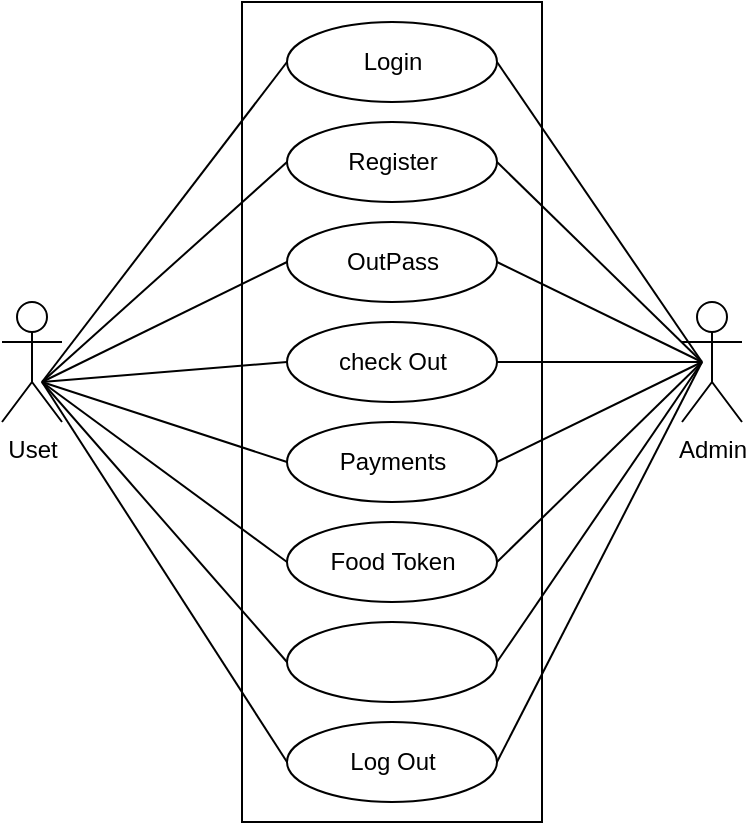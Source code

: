 <mxfile version="24.4.4" type="device">
  <diagram name="Page-1" id="2r0o-Lo8r2OWr5RHO6hy">
    <mxGraphModel dx="794" dy="454" grid="1" gridSize="10" guides="1" tooltips="1" connect="1" arrows="1" fold="1" page="1" pageScale="1" pageWidth="850" pageHeight="1100" math="0" shadow="0">
      <root>
        <mxCell id="0" />
        <mxCell id="1" parent="0" />
        <mxCell id="Yrg6-by2TGid8L8H5Sut-1" value="" style="rounded=0;whiteSpace=wrap;html=1;" vertex="1" parent="1">
          <mxGeometry x="320" y="50" width="150" height="410" as="geometry" />
        </mxCell>
        <mxCell id="Yrg6-by2TGid8L8H5Sut-2" value="Login" style="ellipse;whiteSpace=wrap;html=1;" vertex="1" parent="1">
          <mxGeometry x="342.5" y="60" width="105" height="40" as="geometry" />
        </mxCell>
        <mxCell id="Yrg6-by2TGid8L8H5Sut-3" value="Register" style="ellipse;whiteSpace=wrap;html=1;" vertex="1" parent="1">
          <mxGeometry x="342.5" y="110" width="105" height="40" as="geometry" />
        </mxCell>
        <mxCell id="Yrg6-by2TGid8L8H5Sut-4" value="OutPass" style="ellipse;whiteSpace=wrap;html=1;" vertex="1" parent="1">
          <mxGeometry x="342.5" y="160" width="105" height="40" as="geometry" />
        </mxCell>
        <mxCell id="Yrg6-by2TGid8L8H5Sut-5" value="" style="ellipse;whiteSpace=wrap;html=1;" vertex="1" parent="1">
          <mxGeometry x="342.5" y="360" width="105" height="40" as="geometry" />
        </mxCell>
        <mxCell id="Yrg6-by2TGid8L8H5Sut-6" value="Food Token" style="ellipse;whiteSpace=wrap;html=1;" vertex="1" parent="1">
          <mxGeometry x="342.5" y="310" width="105" height="40" as="geometry" />
        </mxCell>
        <mxCell id="Yrg6-by2TGid8L8H5Sut-7" value="Payments" style="ellipse;whiteSpace=wrap;html=1;" vertex="1" parent="1">
          <mxGeometry x="342.5" y="260" width="105" height="40" as="geometry" />
        </mxCell>
        <mxCell id="Yrg6-by2TGid8L8H5Sut-8" value="check Out" style="ellipse;whiteSpace=wrap;html=1;" vertex="1" parent="1">
          <mxGeometry x="342.5" y="210" width="105" height="40" as="geometry" />
        </mxCell>
        <mxCell id="Yrg6-by2TGid8L8H5Sut-9" value="Log Out" style="ellipse;whiteSpace=wrap;html=1;" vertex="1" parent="1">
          <mxGeometry x="342.5" y="410" width="105" height="40" as="geometry" />
        </mxCell>
        <mxCell id="Yrg6-by2TGid8L8H5Sut-11" value="Uset" style="shape=umlActor;verticalLabelPosition=bottom;verticalAlign=top;html=1;outlineConnect=0;" vertex="1" parent="1">
          <mxGeometry x="200" y="200" width="30" height="60" as="geometry" />
        </mxCell>
        <mxCell id="Yrg6-by2TGid8L8H5Sut-12" value="Admin" style="shape=umlActor;verticalLabelPosition=bottom;verticalAlign=top;html=1;outlineConnect=0;" vertex="1" parent="1">
          <mxGeometry x="540" y="200" width="30" height="60" as="geometry" />
        </mxCell>
        <mxCell id="Yrg6-by2TGid8L8H5Sut-13" value="" style="endArrow=none;html=1;rounded=0;entryX=0;entryY=0.5;entryDx=0;entryDy=0;" edge="1" parent="1" target="Yrg6-by2TGid8L8H5Sut-2">
          <mxGeometry width="50" height="50" relative="1" as="geometry">
            <mxPoint x="220" y="240" as="sourcePoint" />
            <mxPoint x="270" y="180" as="targetPoint" />
          </mxGeometry>
        </mxCell>
        <mxCell id="Yrg6-by2TGid8L8H5Sut-14" value="" style="endArrow=none;html=1;rounded=0;entryX=0;entryY=0.5;entryDx=0;entryDy=0;" edge="1" parent="1" target="Yrg6-by2TGid8L8H5Sut-3">
          <mxGeometry width="50" height="50" relative="1" as="geometry">
            <mxPoint x="220" y="240" as="sourcePoint" />
            <mxPoint x="290" y="205" as="targetPoint" />
          </mxGeometry>
        </mxCell>
        <mxCell id="Yrg6-by2TGid8L8H5Sut-15" value="" style="endArrow=none;html=1;rounded=0;entryX=0;entryY=0.5;entryDx=0;entryDy=0;" edge="1" parent="1" target="Yrg6-by2TGid8L8H5Sut-4">
          <mxGeometry width="50" height="50" relative="1" as="geometry">
            <mxPoint x="220" y="240" as="sourcePoint" />
            <mxPoint x="210" y="290" as="targetPoint" />
          </mxGeometry>
        </mxCell>
        <mxCell id="Yrg6-by2TGid8L8H5Sut-16" value="" style="endArrow=none;html=1;rounded=0;entryX=0;entryY=0.5;entryDx=0;entryDy=0;" edge="1" parent="1" target="Yrg6-by2TGid8L8H5Sut-8">
          <mxGeometry width="50" height="50" relative="1" as="geometry">
            <mxPoint x="220" y="240" as="sourcePoint" />
            <mxPoint x="220" y="300" as="targetPoint" />
          </mxGeometry>
        </mxCell>
        <mxCell id="Yrg6-by2TGid8L8H5Sut-17" value="" style="endArrow=none;html=1;rounded=0;entryX=0;entryY=0.5;entryDx=0;entryDy=0;" edge="1" parent="1" target="Yrg6-by2TGid8L8H5Sut-7">
          <mxGeometry width="50" height="50" relative="1" as="geometry">
            <mxPoint x="220" y="240" as="sourcePoint" />
            <mxPoint x="230" y="310" as="targetPoint" />
          </mxGeometry>
        </mxCell>
        <mxCell id="Yrg6-by2TGid8L8H5Sut-18" value="" style="endArrow=none;html=1;rounded=0;entryX=0;entryY=0.5;entryDx=0;entryDy=0;" edge="1" parent="1" target="Yrg6-by2TGid8L8H5Sut-6">
          <mxGeometry width="50" height="50" relative="1" as="geometry">
            <mxPoint x="220" y="240" as="sourcePoint" />
            <mxPoint x="240" y="320" as="targetPoint" />
          </mxGeometry>
        </mxCell>
        <mxCell id="Yrg6-by2TGid8L8H5Sut-19" value="" style="endArrow=none;html=1;rounded=0;entryX=0;entryY=0.5;entryDx=0;entryDy=0;" edge="1" parent="1" target="Yrg6-by2TGid8L8H5Sut-5">
          <mxGeometry width="50" height="50" relative="1" as="geometry">
            <mxPoint x="220" y="240" as="sourcePoint" />
            <mxPoint x="250" y="330" as="targetPoint" />
          </mxGeometry>
        </mxCell>
        <mxCell id="Yrg6-by2TGid8L8H5Sut-20" value="" style="endArrow=none;html=1;rounded=0;entryX=0;entryY=0.5;entryDx=0;entryDy=0;" edge="1" parent="1" target="Yrg6-by2TGid8L8H5Sut-9">
          <mxGeometry width="50" height="50" relative="1" as="geometry">
            <mxPoint x="220" y="240" as="sourcePoint" />
            <mxPoint x="260" y="340" as="targetPoint" />
          </mxGeometry>
        </mxCell>
        <mxCell id="Yrg6-by2TGid8L8H5Sut-21" value="" style="endArrow=none;html=1;rounded=0;exitX=1;exitY=0.5;exitDx=0;exitDy=0;" edge="1" parent="1" source="Yrg6-by2TGid8L8H5Sut-2">
          <mxGeometry width="50" height="50" relative="1" as="geometry">
            <mxPoint x="220" y="400" as="sourcePoint" />
            <mxPoint x="550" y="230" as="targetPoint" />
          </mxGeometry>
        </mxCell>
        <mxCell id="Yrg6-by2TGid8L8H5Sut-22" value="" style="endArrow=none;html=1;rounded=0;exitX=1;exitY=0.5;exitDx=0;exitDy=0;" edge="1" parent="1" source="Yrg6-by2TGid8L8H5Sut-3">
          <mxGeometry width="50" height="50" relative="1" as="geometry">
            <mxPoint x="520" y="370" as="sourcePoint" />
            <mxPoint x="550" y="230" as="targetPoint" />
          </mxGeometry>
        </mxCell>
        <mxCell id="Yrg6-by2TGid8L8H5Sut-23" value="" style="endArrow=none;html=1;rounded=0;exitX=1;exitY=0.5;exitDx=0;exitDy=0;" edge="1" parent="1" source="Yrg6-by2TGid8L8H5Sut-4">
          <mxGeometry width="50" height="50" relative="1" as="geometry">
            <mxPoint x="530" y="380" as="sourcePoint" />
            <mxPoint x="550" y="230" as="targetPoint" />
          </mxGeometry>
        </mxCell>
        <mxCell id="Yrg6-by2TGid8L8H5Sut-24" value="" style="endArrow=none;html=1;rounded=0;exitX=1;exitY=0.5;exitDx=0;exitDy=0;" edge="1" parent="1" source="Yrg6-by2TGid8L8H5Sut-8">
          <mxGeometry width="50" height="50" relative="1" as="geometry">
            <mxPoint x="540" y="390" as="sourcePoint" />
            <mxPoint x="550" y="230" as="targetPoint" />
          </mxGeometry>
        </mxCell>
        <mxCell id="Yrg6-by2TGid8L8H5Sut-25" value="" style="endArrow=none;html=1;rounded=0;exitX=1;exitY=0.5;exitDx=0;exitDy=0;" edge="1" parent="1" source="Yrg6-by2TGid8L8H5Sut-7">
          <mxGeometry width="50" height="50" relative="1" as="geometry">
            <mxPoint x="550" y="400" as="sourcePoint" />
            <mxPoint x="550" y="230" as="targetPoint" />
          </mxGeometry>
        </mxCell>
        <mxCell id="Yrg6-by2TGid8L8H5Sut-27" value="" style="endArrow=none;html=1;rounded=0;exitX=1;exitY=0.5;exitDx=0;exitDy=0;" edge="1" parent="1" source="Yrg6-by2TGid8L8H5Sut-6">
          <mxGeometry width="50" height="50" relative="1" as="geometry">
            <mxPoint x="570" y="420" as="sourcePoint" />
            <mxPoint x="550" y="230" as="targetPoint" />
          </mxGeometry>
        </mxCell>
        <mxCell id="Yrg6-by2TGid8L8H5Sut-28" value="" style="endArrow=none;html=1;rounded=0;exitX=1;exitY=0.5;exitDx=0;exitDy=0;" edge="1" parent="1" source="Yrg6-by2TGid8L8H5Sut-5">
          <mxGeometry width="50" height="50" relative="1" as="geometry">
            <mxPoint x="580" y="430" as="sourcePoint" />
            <mxPoint x="550" y="230" as="targetPoint" />
            <Array as="points" />
          </mxGeometry>
        </mxCell>
        <mxCell id="Yrg6-by2TGid8L8H5Sut-29" value="" style="endArrow=none;html=1;rounded=0;exitX=1;exitY=0.5;exitDx=0;exitDy=0;" edge="1" parent="1" source="Yrg6-by2TGid8L8H5Sut-9">
          <mxGeometry width="50" height="50" relative="1" as="geometry">
            <mxPoint x="590" y="440" as="sourcePoint" />
            <mxPoint x="550" y="230" as="targetPoint" />
          </mxGeometry>
        </mxCell>
      </root>
    </mxGraphModel>
  </diagram>
</mxfile>
